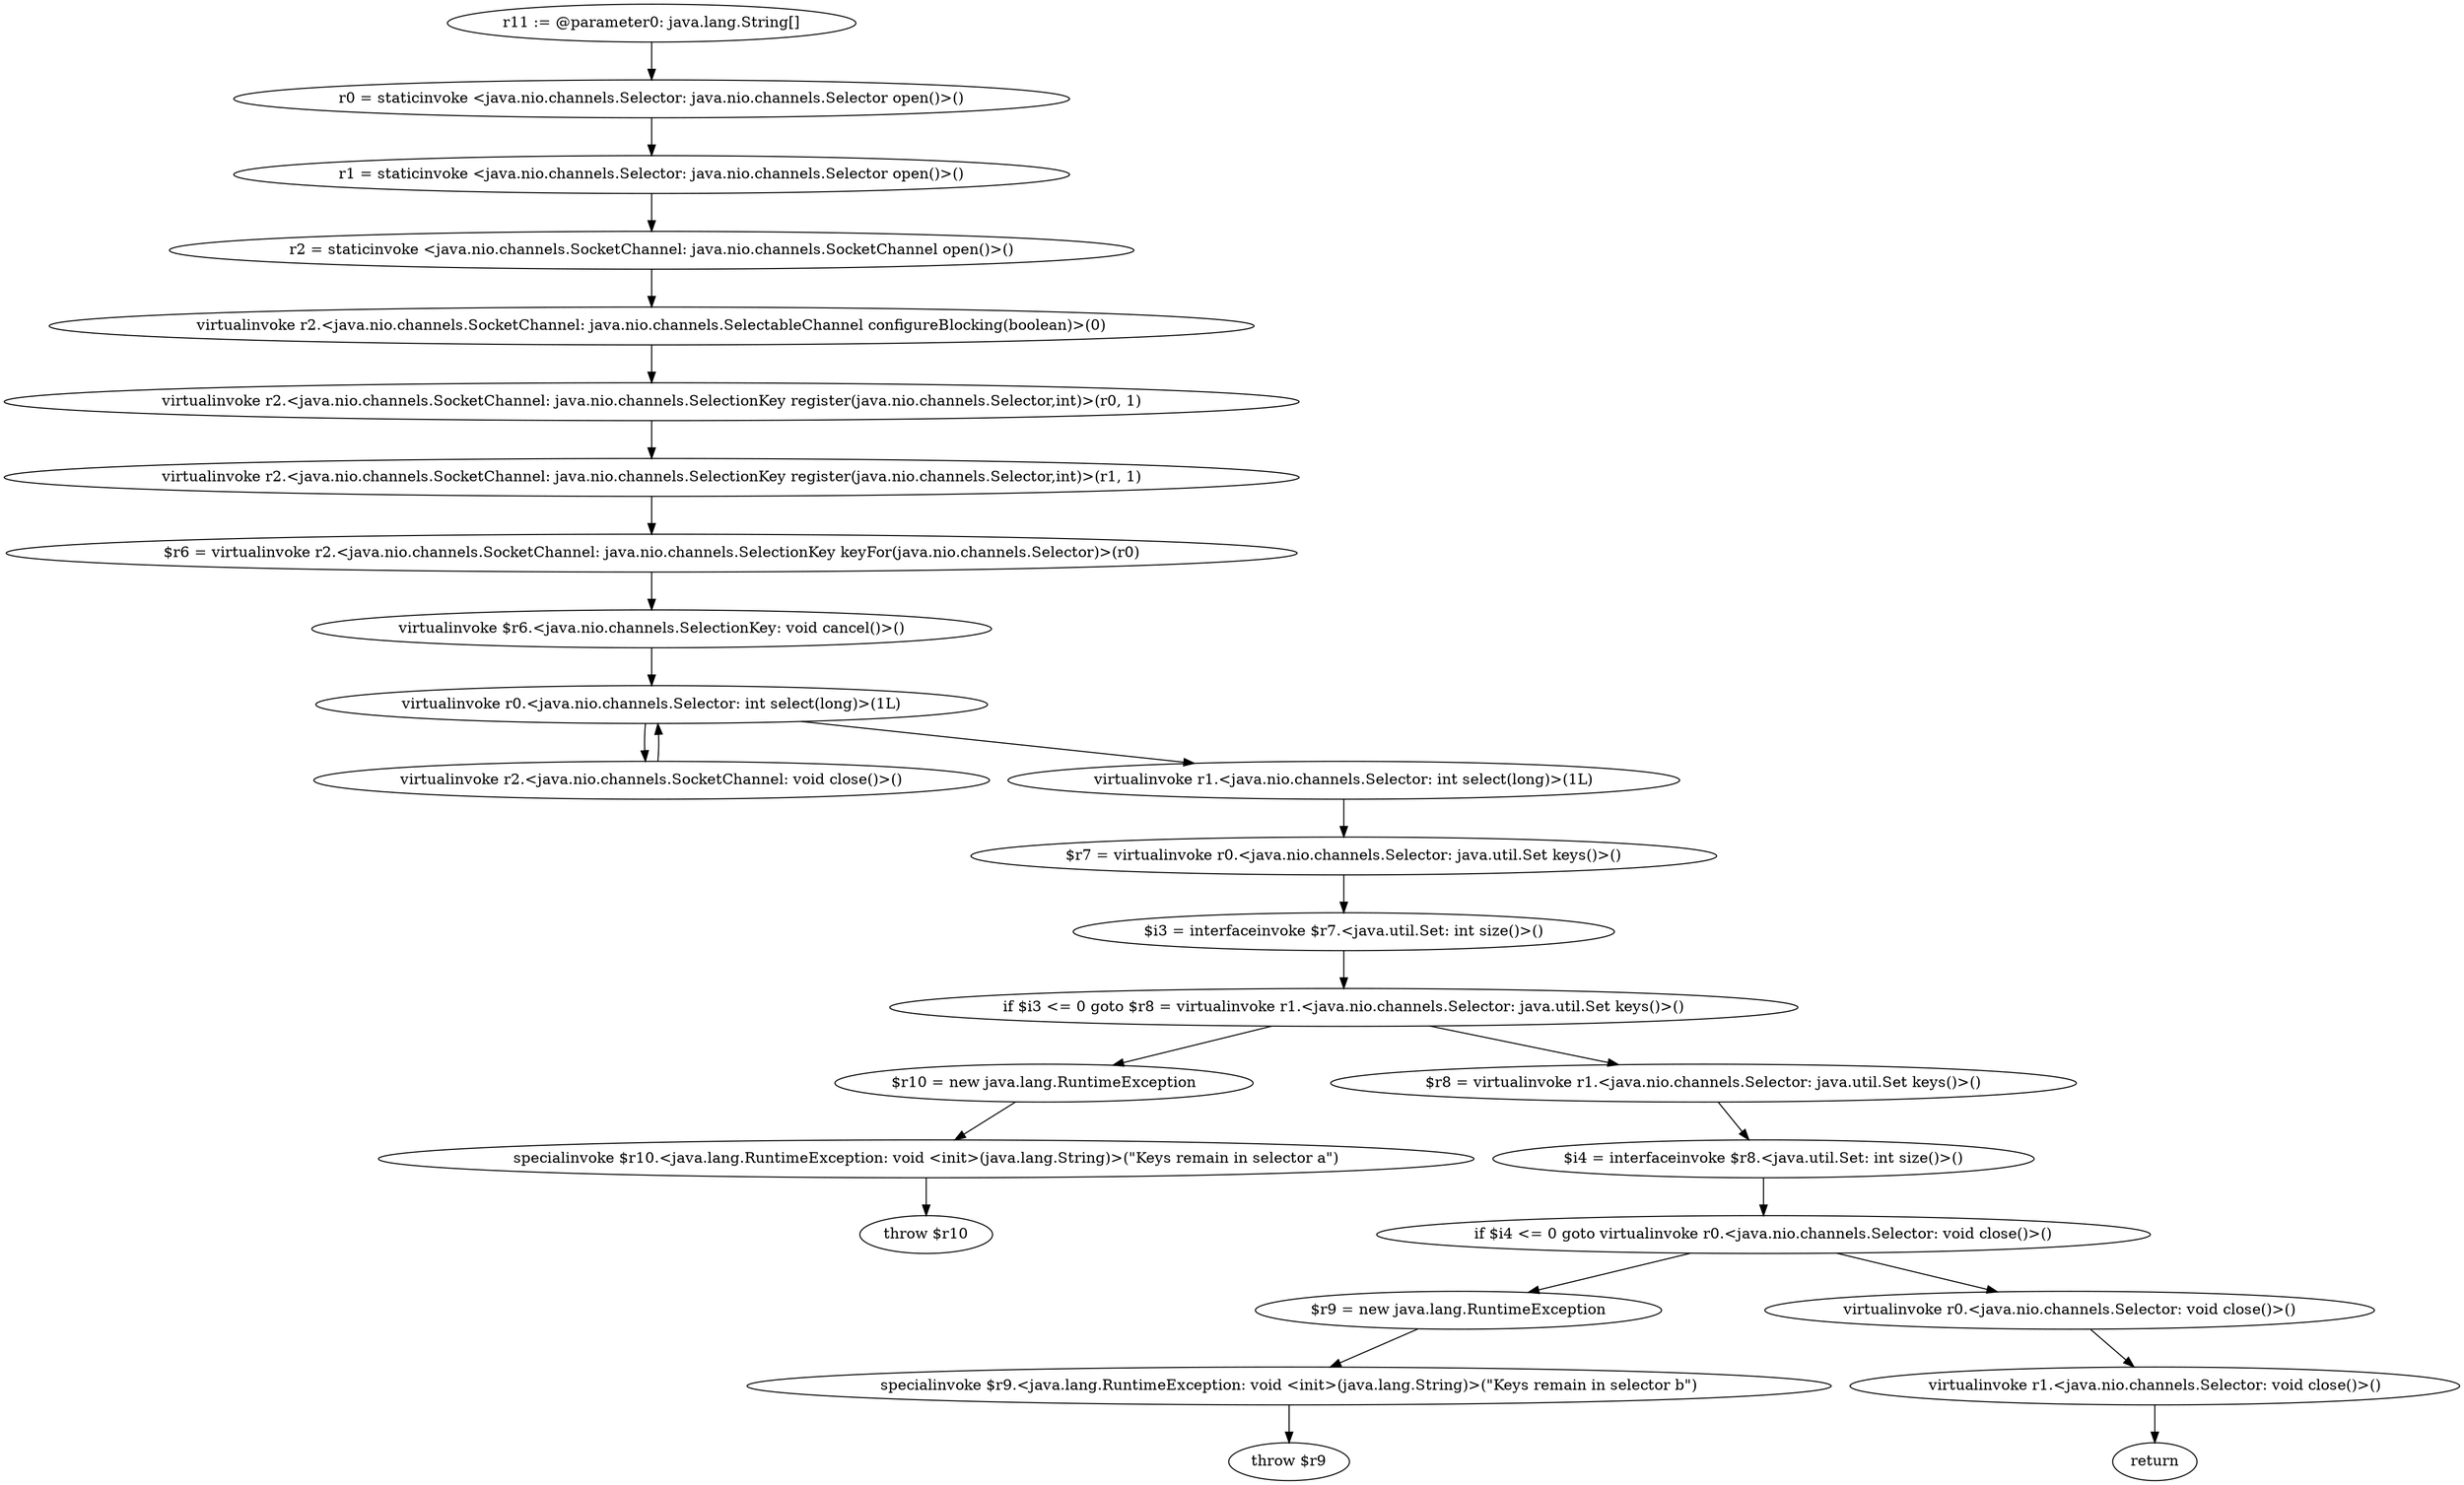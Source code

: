 digraph "unitGraph" {
    "r11 := @parameter0: java.lang.String[]"
    "r0 = staticinvoke <java.nio.channels.Selector: java.nio.channels.Selector open()>()"
    "r1 = staticinvoke <java.nio.channels.Selector: java.nio.channels.Selector open()>()"
    "r2 = staticinvoke <java.nio.channels.SocketChannel: java.nio.channels.SocketChannel open()>()"
    "virtualinvoke r2.<java.nio.channels.SocketChannel: java.nio.channels.SelectableChannel configureBlocking(boolean)>(0)"
    "virtualinvoke r2.<java.nio.channels.SocketChannel: java.nio.channels.SelectionKey register(java.nio.channels.Selector,int)>(r0, 1)"
    "virtualinvoke r2.<java.nio.channels.SocketChannel: java.nio.channels.SelectionKey register(java.nio.channels.Selector,int)>(r1, 1)"
    "$r6 = virtualinvoke r2.<java.nio.channels.SocketChannel: java.nio.channels.SelectionKey keyFor(java.nio.channels.Selector)>(r0)"
    "virtualinvoke $r6.<java.nio.channels.SelectionKey: void cancel()>()"
    "virtualinvoke r0.<java.nio.channels.Selector: int select(long)>(1L)"
    "virtualinvoke r2.<java.nio.channels.SocketChannel: void close()>()"
    "virtualinvoke r1.<java.nio.channels.Selector: int select(long)>(1L)"
    "$r7 = virtualinvoke r0.<java.nio.channels.Selector: java.util.Set keys()>()"
    "$i3 = interfaceinvoke $r7.<java.util.Set: int size()>()"
    "if $i3 <= 0 goto $r8 = virtualinvoke r1.<java.nio.channels.Selector: java.util.Set keys()>()"
    "$r10 = new java.lang.RuntimeException"
    "specialinvoke $r10.<java.lang.RuntimeException: void <init>(java.lang.String)>(\"Keys remain in selector a\")"
    "throw $r10"
    "$r8 = virtualinvoke r1.<java.nio.channels.Selector: java.util.Set keys()>()"
    "$i4 = interfaceinvoke $r8.<java.util.Set: int size()>()"
    "if $i4 <= 0 goto virtualinvoke r0.<java.nio.channels.Selector: void close()>()"
    "$r9 = new java.lang.RuntimeException"
    "specialinvoke $r9.<java.lang.RuntimeException: void <init>(java.lang.String)>(\"Keys remain in selector b\")"
    "throw $r9"
    "virtualinvoke r0.<java.nio.channels.Selector: void close()>()"
    "virtualinvoke r1.<java.nio.channels.Selector: void close()>()"
    "return"
    "r11 := @parameter0: java.lang.String[]"->"r0 = staticinvoke <java.nio.channels.Selector: java.nio.channels.Selector open()>()";
    "r0 = staticinvoke <java.nio.channels.Selector: java.nio.channels.Selector open()>()"->"r1 = staticinvoke <java.nio.channels.Selector: java.nio.channels.Selector open()>()";
    "r1 = staticinvoke <java.nio.channels.Selector: java.nio.channels.Selector open()>()"->"r2 = staticinvoke <java.nio.channels.SocketChannel: java.nio.channels.SocketChannel open()>()";
    "r2 = staticinvoke <java.nio.channels.SocketChannel: java.nio.channels.SocketChannel open()>()"->"virtualinvoke r2.<java.nio.channels.SocketChannel: java.nio.channels.SelectableChannel configureBlocking(boolean)>(0)";
    "virtualinvoke r2.<java.nio.channels.SocketChannel: java.nio.channels.SelectableChannel configureBlocking(boolean)>(0)"->"virtualinvoke r2.<java.nio.channels.SocketChannel: java.nio.channels.SelectionKey register(java.nio.channels.Selector,int)>(r0, 1)";
    "virtualinvoke r2.<java.nio.channels.SocketChannel: java.nio.channels.SelectionKey register(java.nio.channels.Selector,int)>(r0, 1)"->"virtualinvoke r2.<java.nio.channels.SocketChannel: java.nio.channels.SelectionKey register(java.nio.channels.Selector,int)>(r1, 1)";
    "virtualinvoke r2.<java.nio.channels.SocketChannel: java.nio.channels.SelectionKey register(java.nio.channels.Selector,int)>(r1, 1)"->"$r6 = virtualinvoke r2.<java.nio.channels.SocketChannel: java.nio.channels.SelectionKey keyFor(java.nio.channels.Selector)>(r0)";
    "$r6 = virtualinvoke r2.<java.nio.channels.SocketChannel: java.nio.channels.SelectionKey keyFor(java.nio.channels.Selector)>(r0)"->"virtualinvoke $r6.<java.nio.channels.SelectionKey: void cancel()>()";
    "virtualinvoke $r6.<java.nio.channels.SelectionKey: void cancel()>()"->"virtualinvoke r0.<java.nio.channels.Selector: int select(long)>(1L)";
    "virtualinvoke r0.<java.nio.channels.Selector: int select(long)>(1L)"->"virtualinvoke r2.<java.nio.channels.SocketChannel: void close()>()";
    "virtualinvoke r2.<java.nio.channels.SocketChannel: void close()>()"->"virtualinvoke r0.<java.nio.channels.Selector: int select(long)>(1L)";
    "virtualinvoke r0.<java.nio.channels.Selector: int select(long)>(1L)"->"virtualinvoke r1.<java.nio.channels.Selector: int select(long)>(1L)";
    "virtualinvoke r1.<java.nio.channels.Selector: int select(long)>(1L)"->"$r7 = virtualinvoke r0.<java.nio.channels.Selector: java.util.Set keys()>()";
    "$r7 = virtualinvoke r0.<java.nio.channels.Selector: java.util.Set keys()>()"->"$i3 = interfaceinvoke $r7.<java.util.Set: int size()>()";
    "$i3 = interfaceinvoke $r7.<java.util.Set: int size()>()"->"if $i3 <= 0 goto $r8 = virtualinvoke r1.<java.nio.channels.Selector: java.util.Set keys()>()";
    "if $i3 <= 0 goto $r8 = virtualinvoke r1.<java.nio.channels.Selector: java.util.Set keys()>()"->"$r10 = new java.lang.RuntimeException";
    "if $i3 <= 0 goto $r8 = virtualinvoke r1.<java.nio.channels.Selector: java.util.Set keys()>()"->"$r8 = virtualinvoke r1.<java.nio.channels.Selector: java.util.Set keys()>()";
    "$r10 = new java.lang.RuntimeException"->"specialinvoke $r10.<java.lang.RuntimeException: void <init>(java.lang.String)>(\"Keys remain in selector a\")";
    "specialinvoke $r10.<java.lang.RuntimeException: void <init>(java.lang.String)>(\"Keys remain in selector a\")"->"throw $r10";
    "$r8 = virtualinvoke r1.<java.nio.channels.Selector: java.util.Set keys()>()"->"$i4 = interfaceinvoke $r8.<java.util.Set: int size()>()";
    "$i4 = interfaceinvoke $r8.<java.util.Set: int size()>()"->"if $i4 <= 0 goto virtualinvoke r0.<java.nio.channels.Selector: void close()>()";
    "if $i4 <= 0 goto virtualinvoke r0.<java.nio.channels.Selector: void close()>()"->"$r9 = new java.lang.RuntimeException";
    "if $i4 <= 0 goto virtualinvoke r0.<java.nio.channels.Selector: void close()>()"->"virtualinvoke r0.<java.nio.channels.Selector: void close()>()";
    "$r9 = new java.lang.RuntimeException"->"specialinvoke $r9.<java.lang.RuntimeException: void <init>(java.lang.String)>(\"Keys remain in selector b\")";
    "specialinvoke $r9.<java.lang.RuntimeException: void <init>(java.lang.String)>(\"Keys remain in selector b\")"->"throw $r9";
    "virtualinvoke r0.<java.nio.channels.Selector: void close()>()"->"virtualinvoke r1.<java.nio.channels.Selector: void close()>()";
    "virtualinvoke r1.<java.nio.channels.Selector: void close()>()"->"return";
}

